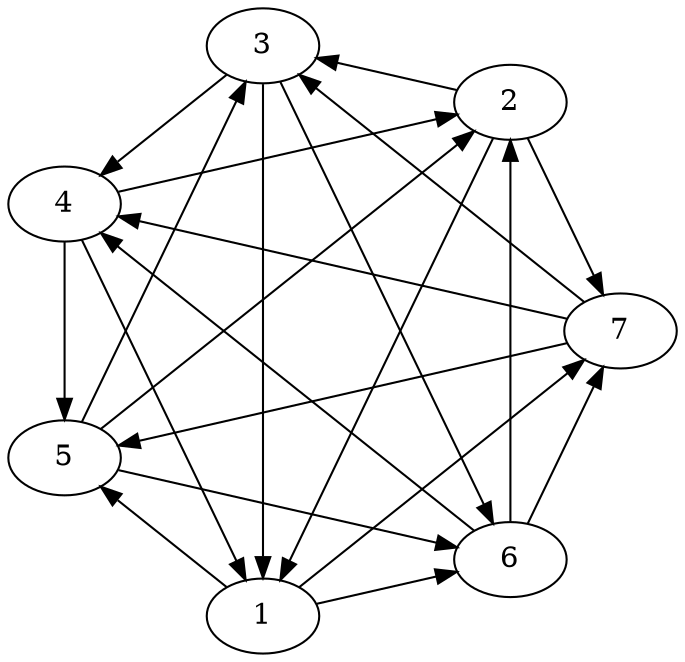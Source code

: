 digraph {

layout=circo 

6 -> 7
7 -> 5
7 -> 4
7 -> 3
2 -> 7
1 -> 7
5 -> 6
6 -> 4
3 -> 6
6 -> 2
1 -> 6
4 -> 5
5 -> 3
5 -> 2
1 -> 5
3 -> 4
4 -> 2
4 -> 1
2 -> 3
3 -> 1
2 -> 1



}


